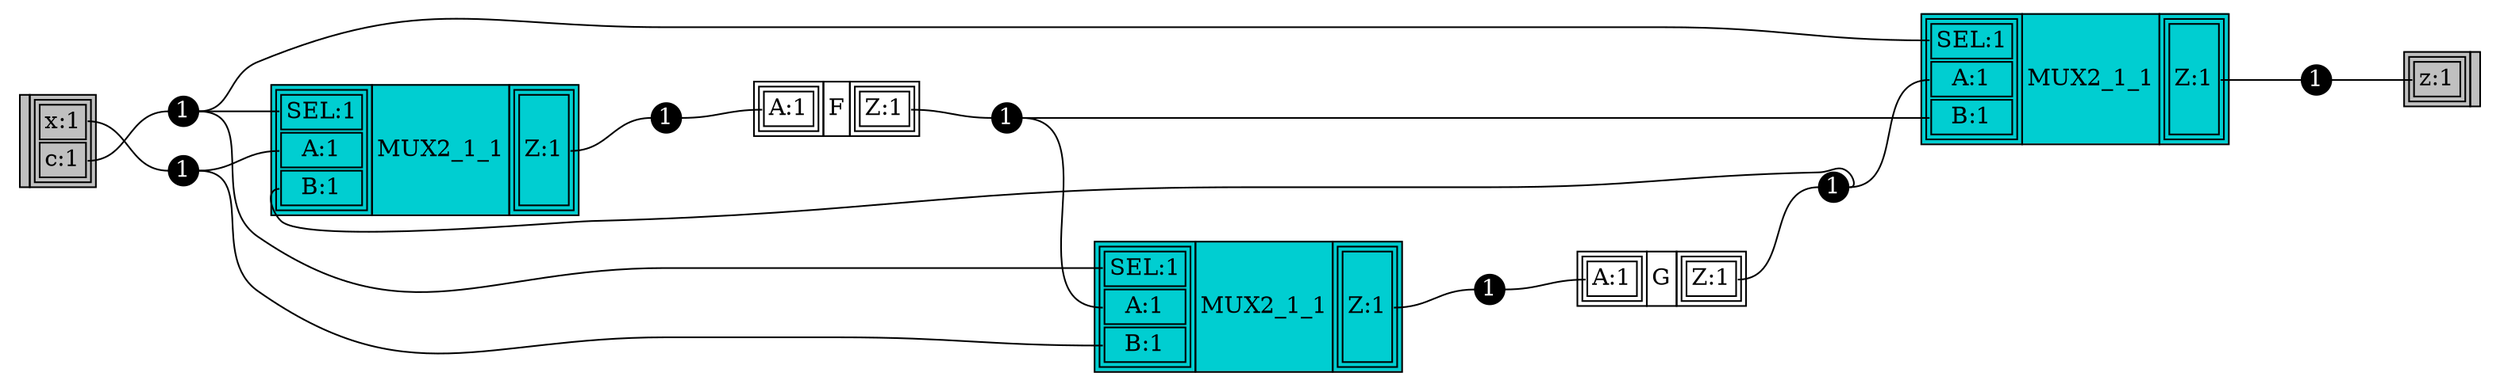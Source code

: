 graph "cyclic_combinational" {
    graph[rankdir="LR", bgcolor="white"]
    node[shape="circle", style="filled", fillcolor="black", height="0.25", fixedsize="true", fontcolor="white"]
    v533[label="1", xlabel=""]
    v535[label="1", xlabel=""]
    v537[label="1", xlabel=""]
    v539[label="1", xlabel=""]
    v541[label="1", xlabel=""]
    v543[label="1", xlabel=""]
    v545[label="1", xlabel=""]
    node[shape="plaintext", fillcolor="white", fixedsize="false", fontcolor="black"]
    e547 [label=<
    <table bgcolor="darkturquoise" border="0" cellborder="1" cellspacing="0">
        <tr>
            <td>
                <table>
                    <tr><td height="5" width="5" port="w0">SEL:1</td></tr>
                    <tr><td height="5" width="5" port="w1">A:1</td></tr>
                    <tr><td height="5" width="5" port="w2">B:1</td></tr>
                </table>
            </td>
            <td>MUX2_1_1</td>
            <td>
                <table>
                    <tr><td height="5" width="5" port="e0">Z:1</td></tr>
                </table>
            </td>
        </tr>
    </table>
    >];
    e549 [label=<
    <table bgcolor="white" border="0" cellborder="1" cellspacing="0">
        <tr>
            <td>
                <table>
                    <tr><td height="5" width="5" port="w0">A:1</td></tr>
                </table>
            </td>
            <td>F</td>
            <td>
                <table>
                    <tr><td height="5" width="5" port="e0">Z:1</td></tr>
                </table>
            </td>
        </tr>
    </table>
    >];
    e551 [label=<
    <table bgcolor="darkturquoise" border="0" cellborder="1" cellspacing="0">
        <tr>
            <td>
                <table>
                    <tr><td height="5" width="5" port="w0">SEL:1</td></tr>
                    <tr><td height="5" width="5" port="w1">A:1</td></tr>
                    <tr><td height="5" width="5" port="w2">B:1</td></tr>
                </table>
            </td>
            <td>MUX2_1_1</td>
            <td>
                <table>
                    <tr><td height="5" width="5" port="e0">Z:1</td></tr>
                </table>
            </td>
        </tr>
    </table>
    >];
    e553 [label=<
    <table bgcolor="white" border="0" cellborder="1" cellspacing="0">
        <tr>
            <td>
                <table>
                    <tr><td height="5" width="5" port="w0">A:1</td></tr>
                </table>
            </td>
            <td>G</td>
            <td>
                <table>
                    <tr><td height="5" width="5" port="e0">Z:1</td></tr>
                </table>
            </td>
        </tr>
    </table>
    >];
    e555 [label=<
    <table bgcolor="darkturquoise" border="0" cellborder="1" cellspacing="0">
        <tr>
            <td>
                <table>
                    <tr><td height="5" width="5" port="w0">SEL:1</td></tr>
                    <tr><td height="5" width="5" port="w1">A:1</td></tr>
                    <tr><td height="5" width="5" port="w2">B:1</td></tr>
                </table>
            </td>
            <td>MUX2_1_1</td>
            <td>
                <table>
                    <tr><td height="5" width="5" port="e0">Z:1</td></tr>
                </table>
            </td>
        </tr>
    </table>
    >];
    v533:e -- e547:w0:w
    v535:e -- e547:w1:w
    v543:e -- e547:w2:w
    e547:e0:e -- v537:w
    v537:e -- e549:w0:w
    e549:e0:e -- v539:w
    v533:e -- e551:w0:w
    v539:e -- e551:w1:w
    v535:e -- e551:w2:w
    e551:e0:e -- v541:w
    v541:e -- e553:w0:w
    e553:e0:e -- v543:w
    v533:e -- e555:w0:w
    v543:e -- e555:w1:w
    v539:e -- e555:w2:w
    e555:e0:e -- v545:w
    {
        graph[rank="min"]
        input [label=<
        <table bgcolor="gray" border="0" cellborder="1" cellspacing="0">
            <tr>
                <td></td>
                <td>
                    <table>
                        <tr><td height="5" width="5" port="e0">x:1</td></tr>
                        <tr><td height="5" width="5" port="e1">c:1</td></tr>
                    </table>
                </td>
            </tr>
        </table>
        >];
    }
    input:e0:e -- v535:w
    input:e1:e -- v533:w
    {
        graph[rank="max"]
        output [label=<
        <table bgcolor="gray" border="0" cellborder="1" cellspacing="0">
            <tr>
                <td>
                    <table>
                        <tr><td height="5" width="5" port="w0">z:1</td></tr>
                    </table>
                </td>
                <td></td>
            </tr>
        </table>
        >];
    }
    v545:e -- output:w0:w
}